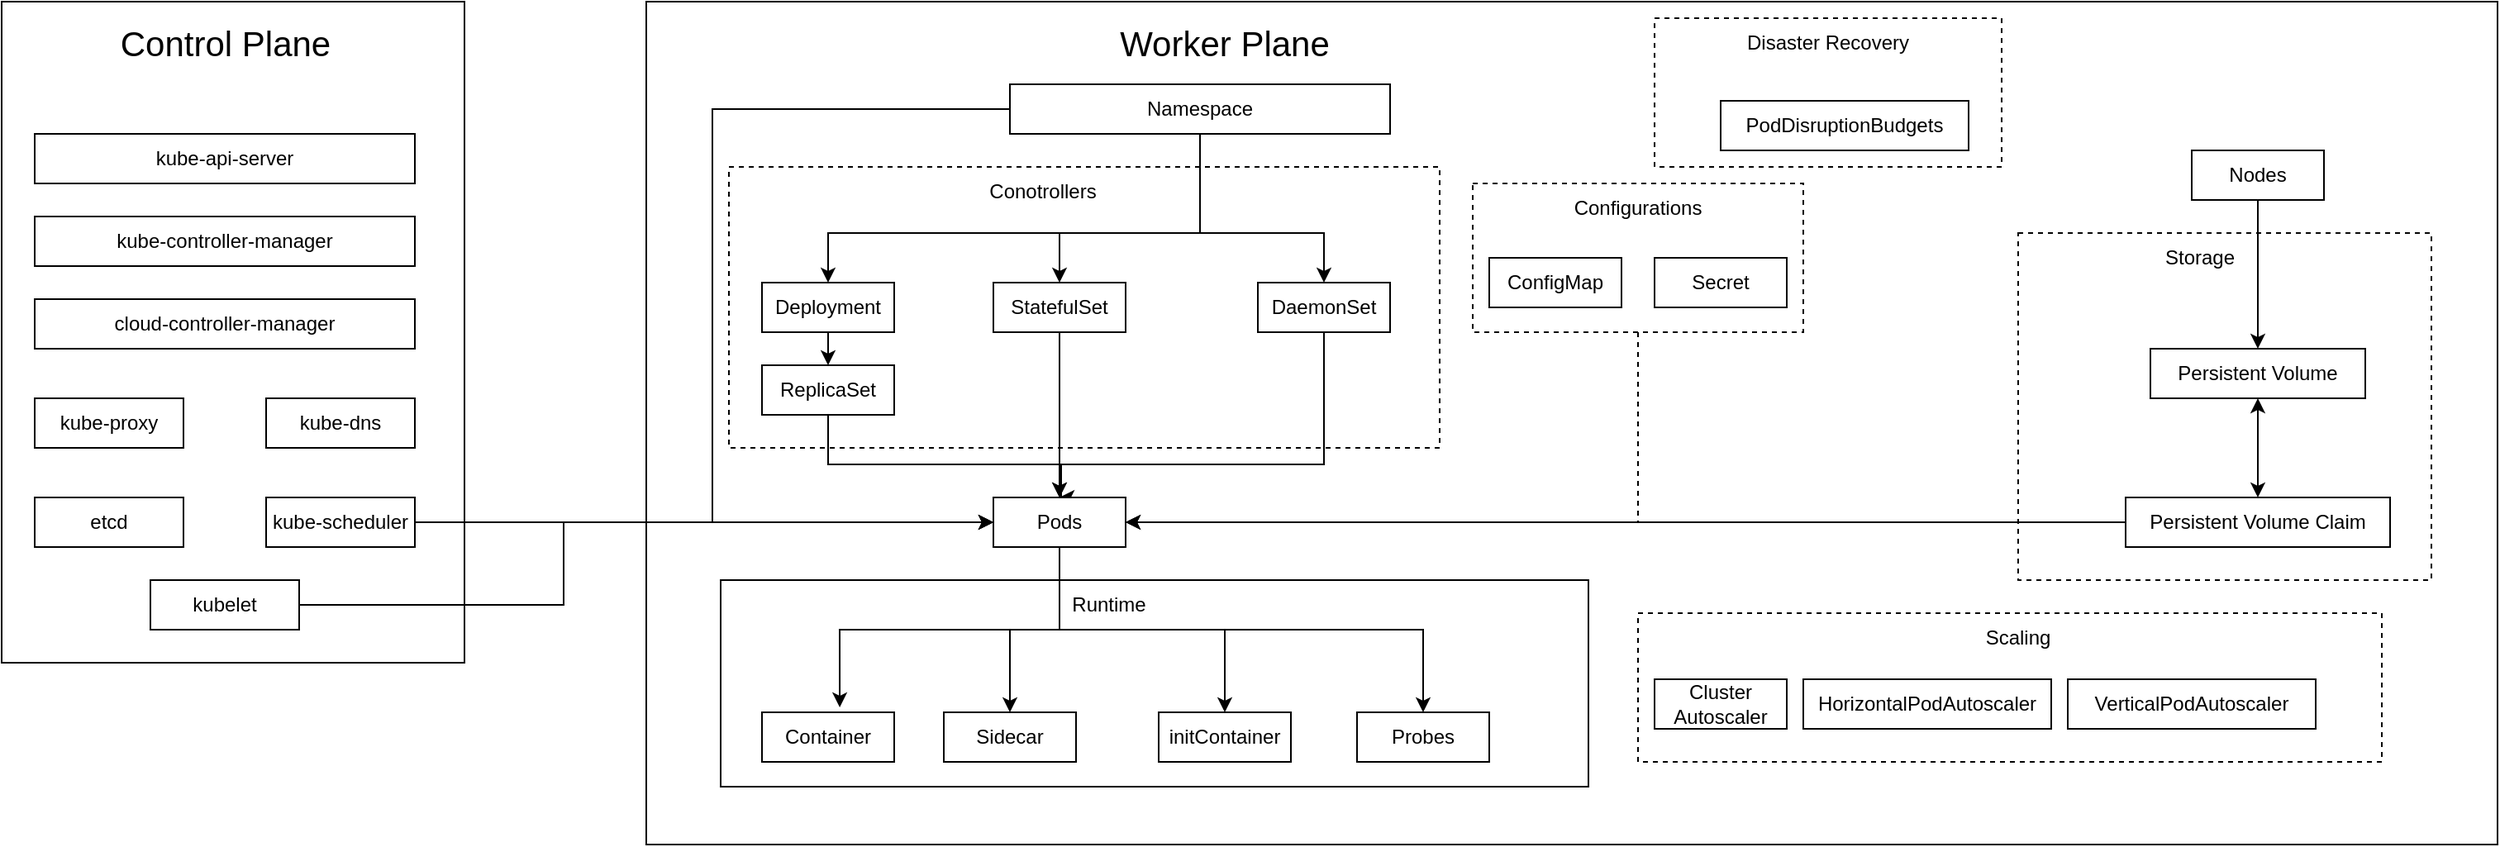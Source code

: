 <mxfile version="21.7.2" type="device">
  <diagram name="Page-1" id="p03gnZshj69oHEGK2yCF">
    <mxGraphModel dx="1804" dy="622" grid="1" gridSize="10" guides="1" tooltips="1" connect="1" arrows="1" fold="1" page="1" pageScale="1" pageWidth="850" pageHeight="1100" math="0" shadow="0">
      <root>
        <mxCell id="0" />
        <mxCell id="1" parent="0" />
        <mxCell id="ljSAuXmUNwxbx2FRJAMX-12" value="" style="rounded=0;whiteSpace=wrap;html=1;" vertex="1" parent="1">
          <mxGeometry x="380" width="1120" height="510" as="geometry" />
        </mxCell>
        <mxCell id="ljSAuXmUNwxbx2FRJAMX-68" value="" style="rounded=0;whiteSpace=wrap;html=1;dashed=1;" vertex="1" parent="1">
          <mxGeometry x="430" y="100" width="430" height="170" as="geometry" />
        </mxCell>
        <mxCell id="ljSAuXmUNwxbx2FRJAMX-65" value="" style="rounded=0;whiteSpace=wrap;html=1;" vertex="1" parent="1">
          <mxGeometry x="425" y="350" width="525" height="125" as="geometry" />
        </mxCell>
        <mxCell id="ljSAuXmUNwxbx2FRJAMX-63" value="" style="rounded=0;whiteSpace=wrap;html=1;dashed=1;" vertex="1" parent="1">
          <mxGeometry x="1210" y="140" width="250" height="210" as="geometry" />
        </mxCell>
        <mxCell id="ljSAuXmUNwxbx2FRJAMX-72" style="edgeStyle=orthogonalEdgeStyle;rounded=0;orthogonalLoop=1;jettySize=auto;html=1;exitX=0.5;exitY=1;exitDx=0;exitDy=0;entryX=1;entryY=0.5;entryDx=0;entryDy=0;dashed=1;" edge="1" parent="1" source="ljSAuXmUNwxbx2FRJAMX-61" target="ljSAuXmUNwxbx2FRJAMX-21">
          <mxGeometry relative="1" as="geometry" />
        </mxCell>
        <mxCell id="ljSAuXmUNwxbx2FRJAMX-61" value="" style="rounded=0;whiteSpace=wrap;html=1;dashed=1;" vertex="1" parent="1">
          <mxGeometry x="880" y="110" width="200" height="90" as="geometry" />
        </mxCell>
        <mxCell id="ljSAuXmUNwxbx2FRJAMX-1" value="C" style="rounded=0;whiteSpace=wrap;html=1;" vertex="1" parent="1">
          <mxGeometry x="-10" width="280" height="400" as="geometry" />
        </mxCell>
        <mxCell id="ljSAuXmUNwxbx2FRJAMX-2" value="kube-api-server" style="rounded=0;whiteSpace=wrap;html=1;" vertex="1" parent="1">
          <mxGeometry x="10" y="80" width="230" height="30" as="geometry" />
        </mxCell>
        <mxCell id="ljSAuXmUNwxbx2FRJAMX-4" value="kube-dns" style="rounded=0;whiteSpace=wrap;html=1;" vertex="1" parent="1">
          <mxGeometry x="150" y="240" width="90" height="30" as="geometry" />
        </mxCell>
        <mxCell id="ljSAuXmUNwxbx2FRJAMX-5" value="kube-scheduler" style="rounded=0;whiteSpace=wrap;html=1;" vertex="1" parent="1">
          <mxGeometry x="150" y="300" width="90" height="30" as="geometry" />
        </mxCell>
        <mxCell id="ljSAuXmUNwxbx2FRJAMX-37" style="edgeStyle=orthogonalEdgeStyle;rounded=0;orthogonalLoop=1;jettySize=auto;html=1;exitX=1;exitY=0.5;exitDx=0;exitDy=0;entryX=0;entryY=0.5;entryDx=0;entryDy=0;" edge="1" parent="1" source="ljSAuXmUNwxbx2FRJAMX-5" target="ljSAuXmUNwxbx2FRJAMX-21">
          <mxGeometry relative="1" as="geometry">
            <Array as="points">
              <mxPoint x="240" y="315" />
            </Array>
          </mxGeometry>
        </mxCell>
        <mxCell id="ljSAuXmUNwxbx2FRJAMX-6" value="kube-proxy" style="rounded=0;whiteSpace=wrap;html=1;" vertex="1" parent="1">
          <mxGeometry x="10" y="240" width="90" height="30" as="geometry" />
        </mxCell>
        <mxCell id="ljSAuXmUNwxbx2FRJAMX-7" value="etcd" style="rounded=0;whiteSpace=wrap;html=1;" vertex="1" parent="1">
          <mxGeometry x="10" y="300" width="90" height="30" as="geometry" />
        </mxCell>
        <mxCell id="ljSAuXmUNwxbx2FRJAMX-8" value="kube-controller-manager" style="rounded=0;whiteSpace=wrap;html=1;" vertex="1" parent="1">
          <mxGeometry x="10" y="130" width="230" height="30" as="geometry" />
        </mxCell>
        <mxCell id="ljSAuXmUNwxbx2FRJAMX-9" value="cloud-controller-manager" style="rounded=0;whiteSpace=wrap;html=1;" vertex="1" parent="1">
          <mxGeometry x="10" y="180" width="230" height="30" as="geometry" />
        </mxCell>
        <mxCell id="ljSAuXmUNwxbx2FRJAMX-38" style="edgeStyle=orthogonalEdgeStyle;rounded=0;orthogonalLoop=1;jettySize=auto;html=1;exitX=1;exitY=0.5;exitDx=0;exitDy=0;entryX=0;entryY=0.5;entryDx=0;entryDy=0;" edge="1" parent="1" source="ljSAuXmUNwxbx2FRJAMX-10" target="ljSAuXmUNwxbx2FRJAMX-21">
          <mxGeometry relative="1" as="geometry">
            <Array as="points">
              <mxPoint x="330" y="365" />
              <mxPoint x="330" y="315" />
            </Array>
          </mxGeometry>
        </mxCell>
        <mxCell id="ljSAuXmUNwxbx2FRJAMX-10" value="kubelet" style="rounded=0;whiteSpace=wrap;html=1;" vertex="1" parent="1">
          <mxGeometry x="80" y="350" width="90" height="30" as="geometry" />
        </mxCell>
        <mxCell id="ljSAuXmUNwxbx2FRJAMX-55" style="edgeStyle=orthogonalEdgeStyle;rounded=0;orthogonalLoop=1;jettySize=auto;html=1;exitX=0.5;exitY=1;exitDx=0;exitDy=0;" edge="1" parent="1" source="ljSAuXmUNwxbx2FRJAMX-14" target="ljSAuXmUNwxbx2FRJAMX-16">
          <mxGeometry relative="1" as="geometry">
            <Array as="points">
              <mxPoint x="715" y="140" />
              <mxPoint x="490" y="140" />
            </Array>
          </mxGeometry>
        </mxCell>
        <mxCell id="ljSAuXmUNwxbx2FRJAMX-56" style="edgeStyle=orthogonalEdgeStyle;rounded=0;orthogonalLoop=1;jettySize=auto;html=1;exitX=0.5;exitY=1;exitDx=0;exitDy=0;entryX=0.5;entryY=0;entryDx=0;entryDy=0;" edge="1" parent="1" source="ljSAuXmUNwxbx2FRJAMX-14" target="ljSAuXmUNwxbx2FRJAMX-18">
          <mxGeometry relative="1" as="geometry">
            <Array as="points">
              <mxPoint x="715" y="140" />
              <mxPoint x="630" y="140" />
            </Array>
          </mxGeometry>
        </mxCell>
        <mxCell id="ljSAuXmUNwxbx2FRJAMX-57" style="edgeStyle=orthogonalEdgeStyle;rounded=0;orthogonalLoop=1;jettySize=auto;html=1;exitX=0.5;exitY=1;exitDx=0;exitDy=0;" edge="1" parent="1" source="ljSAuXmUNwxbx2FRJAMX-14" target="ljSAuXmUNwxbx2FRJAMX-19">
          <mxGeometry relative="1" as="geometry">
            <Array as="points">
              <mxPoint x="715" y="140" />
              <mxPoint x="790" y="140" />
            </Array>
          </mxGeometry>
        </mxCell>
        <mxCell id="ljSAuXmUNwxbx2FRJAMX-60" style="edgeStyle=orthogonalEdgeStyle;rounded=0;orthogonalLoop=1;jettySize=auto;html=1;exitX=0;exitY=0.5;exitDx=0;exitDy=0;entryX=0;entryY=0.5;entryDx=0;entryDy=0;" edge="1" parent="1" source="ljSAuXmUNwxbx2FRJAMX-14" target="ljSAuXmUNwxbx2FRJAMX-21">
          <mxGeometry relative="1" as="geometry">
            <Array as="points">
              <mxPoint x="420" y="65" />
              <mxPoint x="420" y="315" />
            </Array>
          </mxGeometry>
        </mxCell>
        <mxCell id="ljSAuXmUNwxbx2FRJAMX-14" value="Namespace" style="rounded=0;whiteSpace=wrap;html=1;" vertex="1" parent="1">
          <mxGeometry x="600" y="50" width="230" height="30" as="geometry" />
        </mxCell>
        <mxCell id="ljSAuXmUNwxbx2FRJAMX-33" style="edgeStyle=orthogonalEdgeStyle;rounded=0;orthogonalLoop=1;jettySize=auto;html=1;exitX=0.5;exitY=1;exitDx=0;exitDy=0;entryX=0.5;entryY=0;entryDx=0;entryDy=0;" edge="1" parent="1" source="ljSAuXmUNwxbx2FRJAMX-16" target="ljSAuXmUNwxbx2FRJAMX-20">
          <mxGeometry relative="1" as="geometry" />
        </mxCell>
        <mxCell id="ljSAuXmUNwxbx2FRJAMX-16" value="Deployment" style="rounded=0;whiteSpace=wrap;html=1;" vertex="1" parent="1">
          <mxGeometry x="450" y="170" width="80" height="30" as="geometry" />
        </mxCell>
        <mxCell id="ljSAuXmUNwxbx2FRJAMX-35" style="edgeStyle=orthogonalEdgeStyle;rounded=0;orthogonalLoop=1;jettySize=auto;html=1;exitX=0.5;exitY=1;exitDx=0;exitDy=0;entryX=0.5;entryY=0;entryDx=0;entryDy=0;" edge="1" parent="1" source="ljSAuXmUNwxbx2FRJAMX-18" target="ljSAuXmUNwxbx2FRJAMX-21">
          <mxGeometry relative="1" as="geometry">
            <mxPoint x="600" y="310" as="targetPoint" />
          </mxGeometry>
        </mxCell>
        <mxCell id="ljSAuXmUNwxbx2FRJAMX-18" value="StatefulSet" style="rounded=0;whiteSpace=wrap;html=1;" vertex="1" parent="1">
          <mxGeometry x="590" y="170" width="80" height="30" as="geometry" />
        </mxCell>
        <mxCell id="ljSAuXmUNwxbx2FRJAMX-74" style="edgeStyle=orthogonalEdgeStyle;rounded=0;orthogonalLoop=1;jettySize=auto;html=1;exitX=0.5;exitY=1;exitDx=0;exitDy=0;" edge="1" parent="1" source="ljSAuXmUNwxbx2FRJAMX-19">
          <mxGeometry relative="1" as="geometry">
            <mxPoint x="630" y="300" as="targetPoint" />
            <Array as="points">
              <mxPoint x="790" y="280" />
              <mxPoint x="631" y="280" />
            </Array>
          </mxGeometry>
        </mxCell>
        <mxCell id="ljSAuXmUNwxbx2FRJAMX-19" value="DaemonSet" style="rounded=0;whiteSpace=wrap;html=1;" vertex="1" parent="1">
          <mxGeometry x="750" y="170" width="80" height="30" as="geometry" />
        </mxCell>
        <mxCell id="ljSAuXmUNwxbx2FRJAMX-32" style="edgeStyle=orthogonalEdgeStyle;rounded=0;orthogonalLoop=1;jettySize=auto;html=1;exitX=0.5;exitY=1;exitDx=0;exitDy=0;entryX=0.5;entryY=0;entryDx=0;entryDy=0;" edge="1" parent="1" source="ljSAuXmUNwxbx2FRJAMX-20" target="ljSAuXmUNwxbx2FRJAMX-21">
          <mxGeometry relative="1" as="geometry">
            <mxPoint x="600" y="310" as="targetPoint" />
            <Array as="points">
              <mxPoint x="490" y="280" />
              <mxPoint x="630" y="280" />
            </Array>
          </mxGeometry>
        </mxCell>
        <mxCell id="ljSAuXmUNwxbx2FRJAMX-20" value="ReplicaSet" style="rounded=0;whiteSpace=wrap;html=1;" vertex="1" parent="1">
          <mxGeometry x="450" y="220" width="80" height="30" as="geometry" />
        </mxCell>
        <mxCell id="ljSAuXmUNwxbx2FRJAMX-39" style="edgeStyle=orthogonalEdgeStyle;rounded=0;orthogonalLoop=1;jettySize=auto;html=1;exitX=0.5;exitY=1;exitDx=0;exitDy=0;entryX=0.588;entryY=-0.1;entryDx=0;entryDy=0;entryPerimeter=0;" edge="1" parent="1" source="ljSAuXmUNwxbx2FRJAMX-21" target="ljSAuXmUNwxbx2FRJAMX-22">
          <mxGeometry relative="1" as="geometry" />
        </mxCell>
        <mxCell id="ljSAuXmUNwxbx2FRJAMX-40" style="edgeStyle=orthogonalEdgeStyle;rounded=0;orthogonalLoop=1;jettySize=auto;html=1;exitX=0.5;exitY=1;exitDx=0;exitDy=0;entryX=0.5;entryY=0;entryDx=0;entryDy=0;" edge="1" parent="1" source="ljSAuXmUNwxbx2FRJAMX-21" target="ljSAuXmUNwxbx2FRJAMX-23">
          <mxGeometry relative="1" as="geometry" />
        </mxCell>
        <mxCell id="ljSAuXmUNwxbx2FRJAMX-41" style="edgeStyle=orthogonalEdgeStyle;rounded=0;orthogonalLoop=1;jettySize=auto;html=1;exitX=0.5;exitY=1;exitDx=0;exitDy=0;entryX=0.5;entryY=0;entryDx=0;entryDy=0;" edge="1" parent="1" source="ljSAuXmUNwxbx2FRJAMX-21" target="ljSAuXmUNwxbx2FRJAMX-24">
          <mxGeometry relative="1" as="geometry" />
        </mxCell>
        <mxCell id="ljSAuXmUNwxbx2FRJAMX-42" style="edgeStyle=orthogonalEdgeStyle;rounded=0;orthogonalLoop=1;jettySize=auto;html=1;exitX=0.5;exitY=1;exitDx=0;exitDy=0;" edge="1" parent="1" source="ljSAuXmUNwxbx2FRJAMX-21" target="ljSAuXmUNwxbx2FRJAMX-25">
          <mxGeometry relative="1" as="geometry" />
        </mxCell>
        <mxCell id="ljSAuXmUNwxbx2FRJAMX-21" value="Pods" style="rounded=0;whiteSpace=wrap;html=1;" vertex="1" parent="1">
          <mxGeometry x="590" y="300" width="80" height="30" as="geometry" />
        </mxCell>
        <mxCell id="ljSAuXmUNwxbx2FRJAMX-22" value="Container" style="rounded=0;whiteSpace=wrap;html=1;" vertex="1" parent="1">
          <mxGeometry x="450" y="430" width="80" height="30" as="geometry" />
        </mxCell>
        <mxCell id="ljSAuXmUNwxbx2FRJAMX-23" value="Sidecar" style="rounded=0;whiteSpace=wrap;html=1;" vertex="1" parent="1">
          <mxGeometry x="560" y="430" width="80" height="30" as="geometry" />
        </mxCell>
        <mxCell id="ljSAuXmUNwxbx2FRJAMX-24" value="initContainer" style="rounded=0;whiteSpace=wrap;html=1;" vertex="1" parent="1">
          <mxGeometry x="690" y="430" width="80" height="30" as="geometry" />
        </mxCell>
        <mxCell id="ljSAuXmUNwxbx2FRJAMX-25" value="Probes" style="rounded=0;whiteSpace=wrap;html=1;" vertex="1" parent="1">
          <mxGeometry x="810" y="430" width="80" height="30" as="geometry" />
        </mxCell>
        <mxCell id="ljSAuXmUNwxbx2FRJAMX-26" value="ConfigMap" style="rounded=0;whiteSpace=wrap;html=1;" vertex="1" parent="1">
          <mxGeometry x="890" y="155" width="80" height="30" as="geometry" />
        </mxCell>
        <mxCell id="ljSAuXmUNwxbx2FRJAMX-27" value="Secret" style="rounded=0;whiteSpace=wrap;html=1;" vertex="1" parent="1">
          <mxGeometry x="990" y="155" width="80" height="30" as="geometry" />
        </mxCell>
        <mxCell id="ljSAuXmUNwxbx2FRJAMX-50" style="edgeStyle=orthogonalEdgeStyle;rounded=0;orthogonalLoop=1;jettySize=auto;html=1;exitX=0.5;exitY=1;exitDx=0;exitDy=0;entryX=0.5;entryY=0;entryDx=0;entryDy=0;" edge="1" parent="1" source="ljSAuXmUNwxbx2FRJAMX-43" target="ljSAuXmUNwxbx2FRJAMX-48">
          <mxGeometry relative="1" as="geometry" />
        </mxCell>
        <mxCell id="ljSAuXmUNwxbx2FRJAMX-43" value="Nodes" style="rounded=0;whiteSpace=wrap;html=1;" vertex="1" parent="1">
          <mxGeometry x="1315" y="90" width="80" height="30" as="geometry" />
        </mxCell>
        <mxCell id="ljSAuXmUNwxbx2FRJAMX-45" value="&lt;font style=&quot;font-size: 21px;&quot;&gt;Control Plane&lt;/font&gt;" style="text;html=1;strokeColor=none;fillColor=none;align=center;verticalAlign=middle;whiteSpace=wrap;rounded=0;" vertex="1" parent="1">
          <mxGeometry x="52.5" y="10" width="145" height="30" as="geometry" />
        </mxCell>
        <mxCell id="ljSAuXmUNwxbx2FRJAMX-47" value="&lt;font style=&quot;font-size: 21px;&quot;&gt;Worker Plane&lt;/font&gt;" style="text;html=1;strokeColor=none;fillColor=none;align=center;verticalAlign=middle;whiteSpace=wrap;rounded=0;" vertex="1" parent="1">
          <mxGeometry x="650" y="10" width="160" height="30" as="geometry" />
        </mxCell>
        <mxCell id="ljSAuXmUNwxbx2FRJAMX-52" style="edgeStyle=orthogonalEdgeStyle;rounded=0;orthogonalLoop=1;jettySize=auto;html=1;exitX=0.5;exitY=1;exitDx=0;exitDy=0;entryX=0.5;entryY=0;entryDx=0;entryDy=0;startArrow=classic;startFill=1;" edge="1" parent="1" source="ljSAuXmUNwxbx2FRJAMX-48" target="ljSAuXmUNwxbx2FRJAMX-51">
          <mxGeometry relative="1" as="geometry" />
        </mxCell>
        <mxCell id="ljSAuXmUNwxbx2FRJAMX-48" value="Persistent Volume" style="rounded=0;whiteSpace=wrap;html=1;" vertex="1" parent="1">
          <mxGeometry x="1290" y="210" width="130" height="30" as="geometry" />
        </mxCell>
        <mxCell id="ljSAuXmUNwxbx2FRJAMX-53" style="edgeStyle=orthogonalEdgeStyle;rounded=0;orthogonalLoop=1;jettySize=auto;html=1;exitX=0;exitY=0.5;exitDx=0;exitDy=0;" edge="1" parent="1" source="ljSAuXmUNwxbx2FRJAMX-51" target="ljSAuXmUNwxbx2FRJAMX-21">
          <mxGeometry relative="1" as="geometry" />
        </mxCell>
        <mxCell id="ljSAuXmUNwxbx2FRJAMX-51" value="Persistent Volume Claim" style="rounded=0;whiteSpace=wrap;html=1;" vertex="1" parent="1">
          <mxGeometry x="1275" y="300" width="160" height="30" as="geometry" />
        </mxCell>
        <mxCell id="ljSAuXmUNwxbx2FRJAMX-62" value="Configurations" style="text;html=1;strokeColor=none;fillColor=none;align=center;verticalAlign=middle;whiteSpace=wrap;rounded=0;" vertex="1" parent="1">
          <mxGeometry x="950" y="110" width="60" height="30" as="geometry" />
        </mxCell>
        <mxCell id="ljSAuXmUNwxbx2FRJAMX-64" value="Storage" style="text;html=1;strokeColor=none;fillColor=none;align=center;verticalAlign=middle;whiteSpace=wrap;rounded=0;" vertex="1" parent="1">
          <mxGeometry x="1290" y="140" width="60" height="30" as="geometry" />
        </mxCell>
        <mxCell id="ljSAuXmUNwxbx2FRJAMX-67" value="Runtime" style="text;html=1;strokeColor=none;fillColor=none;align=center;verticalAlign=middle;whiteSpace=wrap;rounded=0;" vertex="1" parent="1">
          <mxGeometry x="630" y="350" width="60" height="30" as="geometry" />
        </mxCell>
        <mxCell id="ljSAuXmUNwxbx2FRJAMX-73" value="Conotrollers" style="text;html=1;strokeColor=none;fillColor=none;align=center;verticalAlign=middle;whiteSpace=wrap;rounded=0;" vertex="1" parent="1">
          <mxGeometry x="590" y="100" width="60" height="30" as="geometry" />
        </mxCell>
        <mxCell id="ljSAuXmUNwxbx2FRJAMX-75" value="" style="rounded=0;whiteSpace=wrap;html=1;dashed=1;" vertex="1" parent="1">
          <mxGeometry x="980" y="370" width="450" height="90" as="geometry" />
        </mxCell>
        <mxCell id="ljSAuXmUNwxbx2FRJAMX-76" value="Scaling" style="text;html=1;strokeColor=none;fillColor=none;align=center;verticalAlign=middle;whiteSpace=wrap;rounded=0;" vertex="1" parent="1">
          <mxGeometry x="1180" y="370" width="60" height="30" as="geometry" />
        </mxCell>
        <mxCell id="ljSAuXmUNwxbx2FRJAMX-78" value="Cluster Autoscaler" style="rounded=0;whiteSpace=wrap;html=1;" vertex="1" parent="1">
          <mxGeometry x="990" y="410" width="80" height="30" as="geometry" />
        </mxCell>
        <mxCell id="ljSAuXmUNwxbx2FRJAMX-79" value="HorizontalPodAutoscaler" style="rounded=0;whiteSpace=wrap;html=1;" vertex="1" parent="1">
          <mxGeometry x="1080" y="410" width="150" height="30" as="geometry" />
        </mxCell>
        <mxCell id="ljSAuXmUNwxbx2FRJAMX-80" value="VerticalPodAutoscaler" style="rounded=0;whiteSpace=wrap;html=1;" vertex="1" parent="1">
          <mxGeometry x="1240" y="410" width="150" height="30" as="geometry" />
        </mxCell>
        <mxCell id="ljSAuXmUNwxbx2FRJAMX-81" value="" style="rounded=0;whiteSpace=wrap;html=1;dashed=1;" vertex="1" parent="1">
          <mxGeometry x="990" y="10" width="210" height="90" as="geometry" />
        </mxCell>
        <mxCell id="ljSAuXmUNwxbx2FRJAMX-82" value="Disaster Recovery" style="text;html=1;strokeColor=none;fillColor=none;align=center;verticalAlign=middle;whiteSpace=wrap;rounded=0;" vertex="1" parent="1">
          <mxGeometry x="1040" y="10" width="110" height="30" as="geometry" />
        </mxCell>
        <mxCell id="ljSAuXmUNwxbx2FRJAMX-83" value="PodDisruptionBudgets" style="rounded=0;whiteSpace=wrap;html=1;" vertex="1" parent="1">
          <mxGeometry x="1030" y="60" width="150" height="30" as="geometry" />
        </mxCell>
      </root>
    </mxGraphModel>
  </diagram>
</mxfile>
